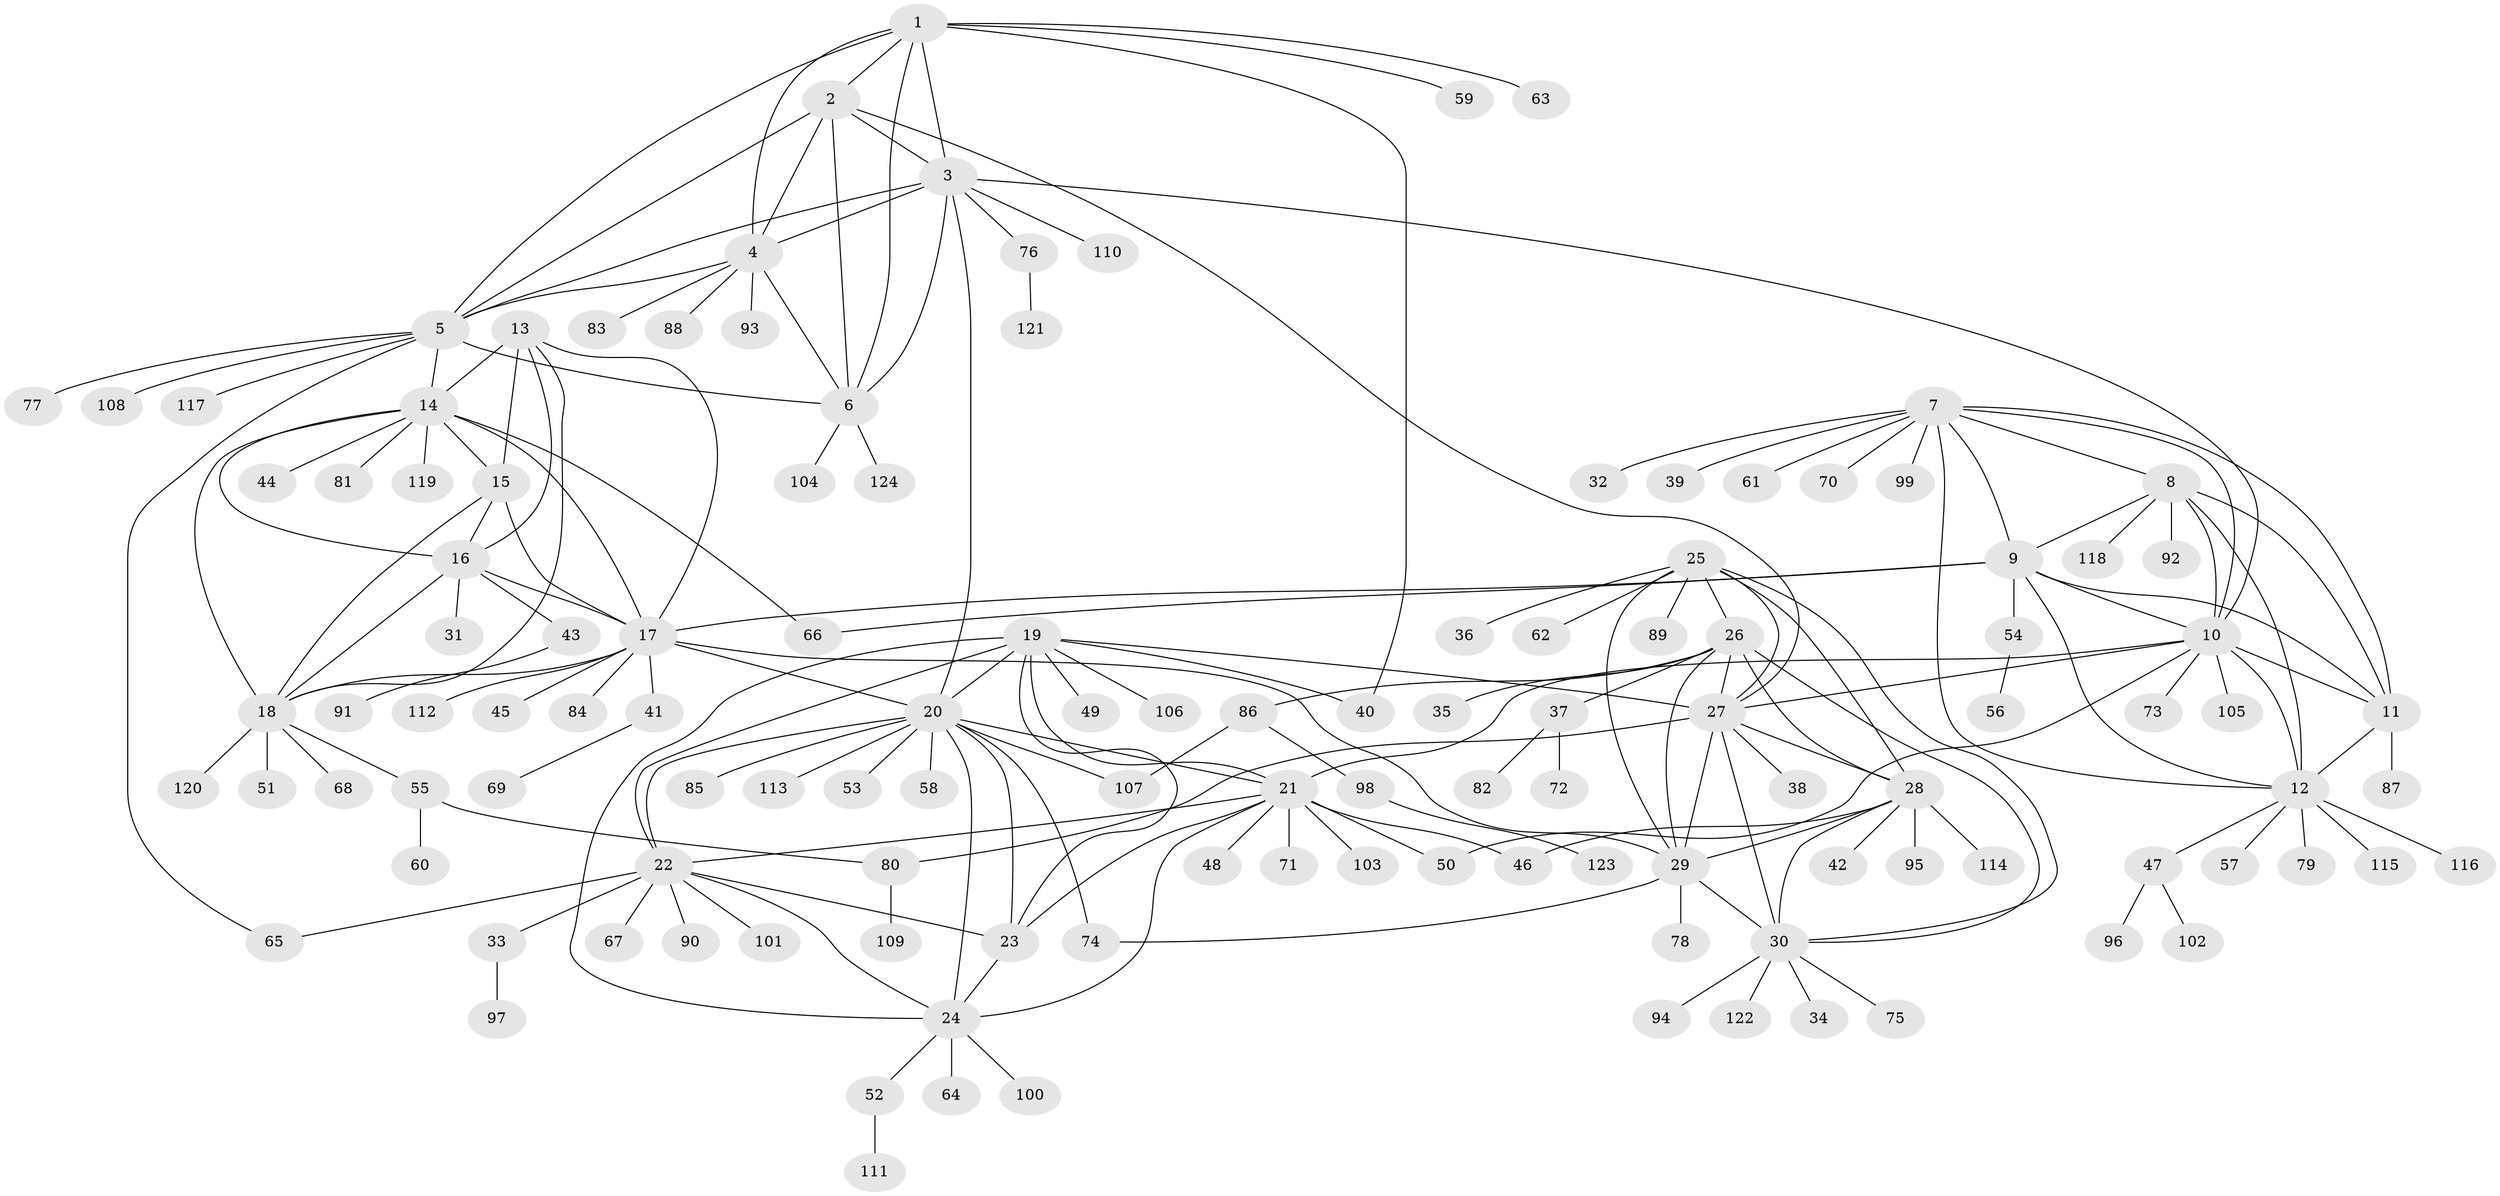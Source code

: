 // Generated by graph-tools (version 1.1) at 2025/15/03/09/25 04:15:47]
// undirected, 124 vertices, 187 edges
graph export_dot {
graph [start="1"]
  node [color=gray90,style=filled];
  1;
  2;
  3;
  4;
  5;
  6;
  7;
  8;
  9;
  10;
  11;
  12;
  13;
  14;
  15;
  16;
  17;
  18;
  19;
  20;
  21;
  22;
  23;
  24;
  25;
  26;
  27;
  28;
  29;
  30;
  31;
  32;
  33;
  34;
  35;
  36;
  37;
  38;
  39;
  40;
  41;
  42;
  43;
  44;
  45;
  46;
  47;
  48;
  49;
  50;
  51;
  52;
  53;
  54;
  55;
  56;
  57;
  58;
  59;
  60;
  61;
  62;
  63;
  64;
  65;
  66;
  67;
  68;
  69;
  70;
  71;
  72;
  73;
  74;
  75;
  76;
  77;
  78;
  79;
  80;
  81;
  82;
  83;
  84;
  85;
  86;
  87;
  88;
  89;
  90;
  91;
  92;
  93;
  94;
  95;
  96;
  97;
  98;
  99;
  100;
  101;
  102;
  103;
  104;
  105;
  106;
  107;
  108;
  109;
  110;
  111;
  112;
  113;
  114;
  115;
  116;
  117;
  118;
  119;
  120;
  121;
  122;
  123;
  124;
  1 -- 2;
  1 -- 3;
  1 -- 4;
  1 -- 5;
  1 -- 6;
  1 -- 40;
  1 -- 59;
  1 -- 63;
  2 -- 3;
  2 -- 4;
  2 -- 5;
  2 -- 6;
  2 -- 27;
  3 -- 4;
  3 -- 5;
  3 -- 6;
  3 -- 10;
  3 -- 20;
  3 -- 76;
  3 -- 110;
  4 -- 5;
  4 -- 6;
  4 -- 83;
  4 -- 88;
  4 -- 93;
  5 -- 6;
  5 -- 14;
  5 -- 65;
  5 -- 77;
  5 -- 108;
  5 -- 117;
  6 -- 104;
  6 -- 124;
  7 -- 8;
  7 -- 9;
  7 -- 10;
  7 -- 11;
  7 -- 12;
  7 -- 32;
  7 -- 39;
  7 -- 61;
  7 -- 70;
  7 -- 99;
  8 -- 9;
  8 -- 10;
  8 -- 11;
  8 -- 12;
  8 -- 92;
  8 -- 118;
  9 -- 10;
  9 -- 11;
  9 -- 12;
  9 -- 17;
  9 -- 54;
  9 -- 66;
  10 -- 11;
  10 -- 12;
  10 -- 21;
  10 -- 27;
  10 -- 50;
  10 -- 73;
  10 -- 105;
  11 -- 12;
  11 -- 87;
  12 -- 47;
  12 -- 57;
  12 -- 79;
  12 -- 115;
  12 -- 116;
  13 -- 14;
  13 -- 15;
  13 -- 16;
  13 -- 17;
  13 -- 18;
  14 -- 15;
  14 -- 16;
  14 -- 17;
  14 -- 18;
  14 -- 44;
  14 -- 66;
  14 -- 81;
  14 -- 119;
  15 -- 16;
  15 -- 17;
  15 -- 18;
  16 -- 17;
  16 -- 18;
  16 -- 31;
  16 -- 43;
  17 -- 18;
  17 -- 20;
  17 -- 29;
  17 -- 41;
  17 -- 45;
  17 -- 84;
  17 -- 112;
  18 -- 51;
  18 -- 55;
  18 -- 68;
  18 -- 120;
  19 -- 20;
  19 -- 21;
  19 -- 22;
  19 -- 23;
  19 -- 24;
  19 -- 27;
  19 -- 40;
  19 -- 49;
  19 -- 106;
  20 -- 21;
  20 -- 22;
  20 -- 23;
  20 -- 24;
  20 -- 53;
  20 -- 58;
  20 -- 74;
  20 -- 85;
  20 -- 107;
  20 -- 113;
  21 -- 22;
  21 -- 23;
  21 -- 24;
  21 -- 46;
  21 -- 48;
  21 -- 50;
  21 -- 71;
  21 -- 103;
  22 -- 23;
  22 -- 24;
  22 -- 33;
  22 -- 65;
  22 -- 67;
  22 -- 90;
  22 -- 101;
  23 -- 24;
  24 -- 52;
  24 -- 64;
  24 -- 100;
  25 -- 26;
  25 -- 27;
  25 -- 28;
  25 -- 29;
  25 -- 30;
  25 -- 36;
  25 -- 62;
  25 -- 89;
  26 -- 27;
  26 -- 28;
  26 -- 29;
  26 -- 30;
  26 -- 35;
  26 -- 37;
  26 -- 86;
  27 -- 28;
  27 -- 29;
  27 -- 30;
  27 -- 38;
  27 -- 80;
  28 -- 29;
  28 -- 30;
  28 -- 42;
  28 -- 46;
  28 -- 95;
  28 -- 114;
  29 -- 30;
  29 -- 74;
  29 -- 78;
  30 -- 34;
  30 -- 75;
  30 -- 94;
  30 -- 122;
  33 -- 97;
  37 -- 72;
  37 -- 82;
  41 -- 69;
  43 -- 91;
  47 -- 96;
  47 -- 102;
  52 -- 111;
  54 -- 56;
  55 -- 60;
  55 -- 80;
  76 -- 121;
  80 -- 109;
  86 -- 98;
  86 -- 107;
  98 -- 123;
}
